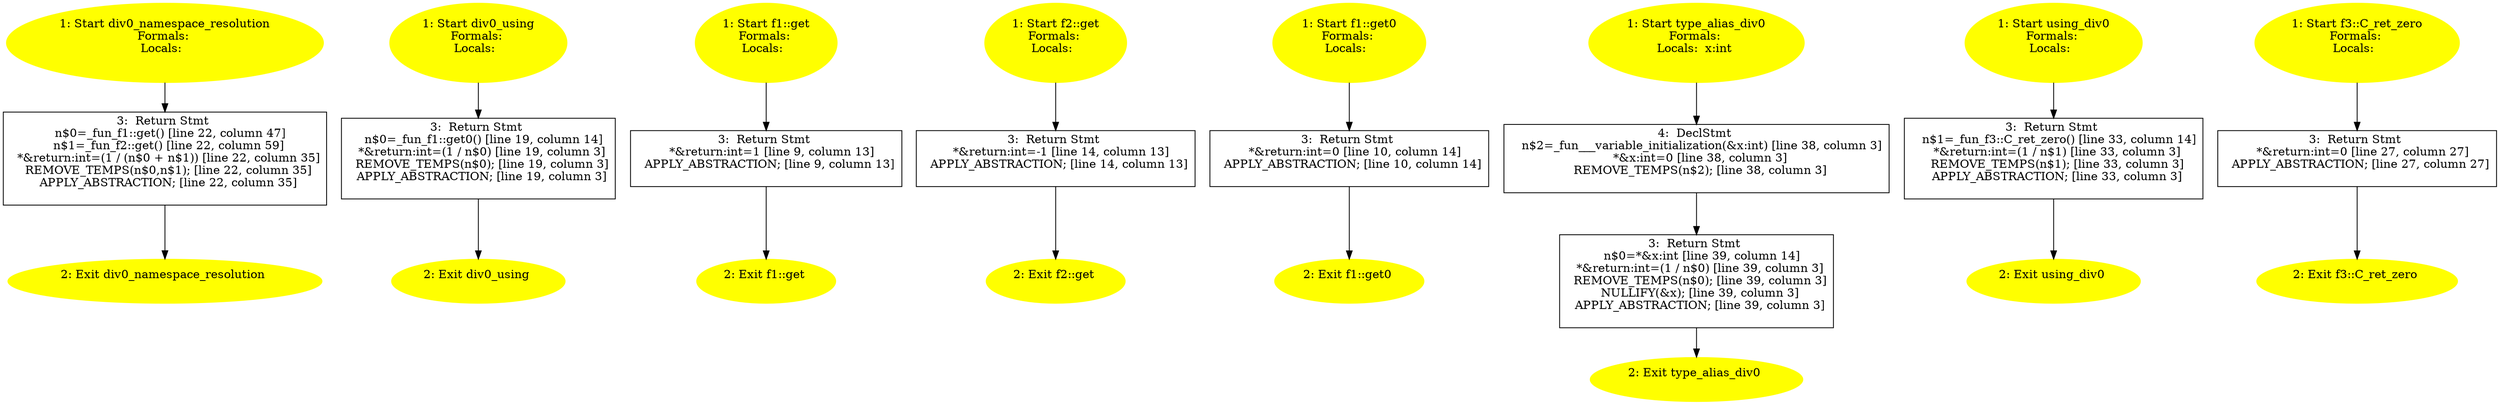 /* @generated */
digraph cfg {
"div0_namespace_resolution#14165120127941064123.2433829c6d52c7e69a43e89e30e4c7fc_1" [label="1: Start div0_namespace_resolution\nFormals: \nLocals:  \n  " color=yellow style=filled]
	

	 "div0_namespace_resolution#14165120127941064123.2433829c6d52c7e69a43e89e30e4c7fc_1" -> "div0_namespace_resolution#14165120127941064123.2433829c6d52c7e69a43e89e30e4c7fc_3" ;
"div0_namespace_resolution#14165120127941064123.2433829c6d52c7e69a43e89e30e4c7fc_2" [label="2: Exit div0_namespace_resolution \n  " color=yellow style=filled]
	

"div0_namespace_resolution#14165120127941064123.2433829c6d52c7e69a43e89e30e4c7fc_3" [label="3:  Return Stmt \n   n$0=_fun_f1::get() [line 22, column 47]\n  n$1=_fun_f2::get() [line 22, column 59]\n  *&return:int=(1 / (n$0 + n$1)) [line 22, column 35]\n  REMOVE_TEMPS(n$0,n$1); [line 22, column 35]\n  APPLY_ABSTRACTION; [line 22, column 35]\n " shape="box"]
	

	 "div0_namespace_resolution#14165120127941064123.2433829c6d52c7e69a43e89e30e4c7fc_3" -> "div0_namespace_resolution#14165120127941064123.2433829c6d52c7e69a43e89e30e4c7fc_2" ;
"div0_using#4232634229583313075.9331f51b08b546cc4cf3f4b4f22e46ff_1" [label="1: Start div0_using\nFormals: \nLocals:  \n  " color=yellow style=filled]
	

	 "div0_using#4232634229583313075.9331f51b08b546cc4cf3f4b4f22e46ff_1" -> "div0_using#4232634229583313075.9331f51b08b546cc4cf3f4b4f22e46ff_3" ;
"div0_using#4232634229583313075.9331f51b08b546cc4cf3f4b4f22e46ff_2" [label="2: Exit div0_using \n  " color=yellow style=filled]
	

"div0_using#4232634229583313075.9331f51b08b546cc4cf3f4b4f22e46ff_3" [label="3:  Return Stmt \n   n$0=_fun_f1::get0() [line 19, column 14]\n  *&return:int=(1 / n$0) [line 19, column 3]\n  REMOVE_TEMPS(n$0); [line 19, column 3]\n  APPLY_ABSTRACTION; [line 19, column 3]\n " shape="box"]
	

	 "div0_using#4232634229583313075.9331f51b08b546cc4cf3f4b4f22e46ff_3" -> "div0_using#4232634229583313075.9331f51b08b546cc4cf3f4b4f22e46ff_2" ;
"get#f1#11182918362941702717.40a87222281cbcdb639beb16ed92bf79_1" [label="1: Start f1::get\nFormals: \nLocals:  \n  " color=yellow style=filled]
	

	 "get#f1#11182918362941702717.40a87222281cbcdb639beb16ed92bf79_1" -> "get#f1#11182918362941702717.40a87222281cbcdb639beb16ed92bf79_3" ;
"get#f1#11182918362941702717.40a87222281cbcdb639beb16ed92bf79_2" [label="2: Exit f1::get \n  " color=yellow style=filled]
	

"get#f1#11182918362941702717.40a87222281cbcdb639beb16ed92bf79_3" [label="3:  Return Stmt \n   *&return:int=1 [line 9, column 13]\n  APPLY_ABSTRACTION; [line 9, column 13]\n " shape="box"]
	

	 "get#f1#11182918362941702717.40a87222281cbcdb639beb16ed92bf79_3" -> "get#f1#11182918362941702717.40a87222281cbcdb639beb16ed92bf79_2" ;
"get#f2#4584566886545893232.5a8ac538c5463a04db693a70ff1f379b_1" [label="1: Start f2::get\nFormals: \nLocals:  \n  " color=yellow style=filled]
	

	 "get#f2#4584566886545893232.5a8ac538c5463a04db693a70ff1f379b_1" -> "get#f2#4584566886545893232.5a8ac538c5463a04db693a70ff1f379b_3" ;
"get#f2#4584566886545893232.5a8ac538c5463a04db693a70ff1f379b_2" [label="2: Exit f2::get \n  " color=yellow style=filled]
	

"get#f2#4584566886545893232.5a8ac538c5463a04db693a70ff1f379b_3" [label="3:  Return Stmt \n   *&return:int=-1 [line 14, column 13]\n  APPLY_ABSTRACTION; [line 14, column 13]\n " shape="box"]
	

	 "get#f2#4584566886545893232.5a8ac538c5463a04db693a70ff1f379b_3" -> "get#f2#4584566886545893232.5a8ac538c5463a04db693a70ff1f379b_2" ;
"get0#f1#8249585443771353912.5f8dd295c37fb33ddae3c72efc338f89_1" [label="1: Start f1::get0\nFormals: \nLocals:  \n  " color=yellow style=filled]
	

	 "get0#f1#8249585443771353912.5f8dd295c37fb33ddae3c72efc338f89_1" -> "get0#f1#8249585443771353912.5f8dd295c37fb33ddae3c72efc338f89_3" ;
"get0#f1#8249585443771353912.5f8dd295c37fb33ddae3c72efc338f89_2" [label="2: Exit f1::get0 \n  " color=yellow style=filled]
	

"get0#f1#8249585443771353912.5f8dd295c37fb33ddae3c72efc338f89_3" [label="3:  Return Stmt \n   *&return:int=0 [line 10, column 14]\n  APPLY_ABSTRACTION; [line 10, column 14]\n " shape="box"]
	

	 "get0#f1#8249585443771353912.5f8dd295c37fb33ddae3c72efc338f89_3" -> "get0#f1#8249585443771353912.5f8dd295c37fb33ddae3c72efc338f89_2" ;
"type_alias_div0#11064282270104671255.675c026241b82e6430f7456d997b57b4_1" [label="1: Start type_alias_div0\nFormals: \nLocals:  x:int \n  " color=yellow style=filled]
	

	 "type_alias_div0#11064282270104671255.675c026241b82e6430f7456d997b57b4_1" -> "type_alias_div0#11064282270104671255.675c026241b82e6430f7456d997b57b4_4" ;
"type_alias_div0#11064282270104671255.675c026241b82e6430f7456d997b57b4_2" [label="2: Exit type_alias_div0 \n  " color=yellow style=filled]
	

"type_alias_div0#11064282270104671255.675c026241b82e6430f7456d997b57b4_3" [label="3:  Return Stmt \n   n$0=*&x:int [line 39, column 14]\n  *&return:int=(1 / n$0) [line 39, column 3]\n  REMOVE_TEMPS(n$0); [line 39, column 3]\n  NULLIFY(&x); [line 39, column 3]\n  APPLY_ABSTRACTION; [line 39, column 3]\n " shape="box"]
	

	 "type_alias_div0#11064282270104671255.675c026241b82e6430f7456d997b57b4_3" -> "type_alias_div0#11064282270104671255.675c026241b82e6430f7456d997b57b4_2" ;
"type_alias_div0#11064282270104671255.675c026241b82e6430f7456d997b57b4_4" [label="4:  DeclStmt \n   n$2=_fun___variable_initialization(&x:int) [line 38, column 3]\n  *&x:int=0 [line 38, column 3]\n  REMOVE_TEMPS(n$2); [line 38, column 3]\n " shape="box"]
	

	 "type_alias_div0#11064282270104671255.675c026241b82e6430f7456d997b57b4_4" -> "type_alias_div0#11064282270104671255.675c026241b82e6430f7456d997b57b4_3" ;
"using_div0#15267107907897398237.0f32134dc9668df527885e12e16348fe_1" [label="1: Start using_div0\nFormals: \nLocals:  \n  " color=yellow style=filled]
	

	 "using_div0#15267107907897398237.0f32134dc9668df527885e12e16348fe_1" -> "using_div0#15267107907897398237.0f32134dc9668df527885e12e16348fe_3" ;
"using_div0#15267107907897398237.0f32134dc9668df527885e12e16348fe_2" [label="2: Exit using_div0 \n  " color=yellow style=filled]
	

"using_div0#15267107907897398237.0f32134dc9668df527885e12e16348fe_3" [label="3:  Return Stmt \n   n$1=_fun_f3::C_ret_zero() [line 33, column 14]\n  *&return:int=(1 / n$1) [line 33, column 3]\n  REMOVE_TEMPS(n$1); [line 33, column 3]\n  APPLY_ABSTRACTION; [line 33, column 3]\n " shape="box"]
	

	 "using_div0#15267107907897398237.0f32134dc9668df527885e12e16348fe_3" -> "using_div0#15267107907897398237.0f32134dc9668df527885e12e16348fe_2" ;
"ret_zero#C#f3#(14815103288805165028).4dbfdc84a3e84f15300709ed03f3f5c1_1" [label="1: Start f3::C_ret_zero\nFormals: \nLocals:  \n  " color=yellow style=filled]
	

	 "ret_zero#C#f3#(14815103288805165028).4dbfdc84a3e84f15300709ed03f3f5c1_1" -> "ret_zero#C#f3#(14815103288805165028).4dbfdc84a3e84f15300709ed03f3f5c1_3" ;
"ret_zero#C#f3#(14815103288805165028).4dbfdc84a3e84f15300709ed03f3f5c1_2" [label="2: Exit f3::C_ret_zero \n  " color=yellow style=filled]
	

"ret_zero#C#f3#(14815103288805165028).4dbfdc84a3e84f15300709ed03f3f5c1_3" [label="3:  Return Stmt \n   *&return:int=0 [line 27, column 27]\n  APPLY_ABSTRACTION; [line 27, column 27]\n " shape="box"]
	

	 "ret_zero#C#f3#(14815103288805165028).4dbfdc84a3e84f15300709ed03f3f5c1_3" -> "ret_zero#C#f3#(14815103288805165028).4dbfdc84a3e84f15300709ed03f3f5c1_2" ;
}
